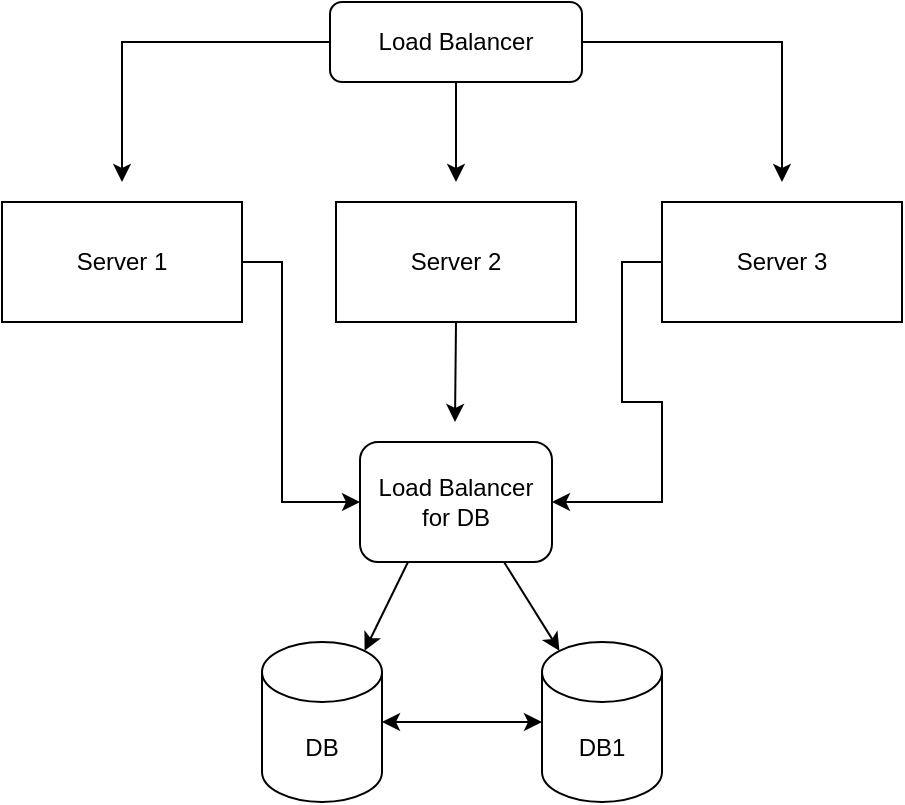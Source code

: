 <mxfile version="26.0.16">
  <diagram name="Lapa-1" id="4cbXtyufbywLNOLkwESv">
    <mxGraphModel dx="1042" dy="565" grid="1" gridSize="10" guides="1" tooltips="1" connect="1" arrows="1" fold="1" page="1" pageScale="1" pageWidth="827" pageHeight="1169" math="0" shadow="0">
      <root>
        <mxCell id="0" />
        <mxCell id="1" parent="0" />
        <mxCell id="Tgb9EYFx-50_nL6IMmmC-1" value="Load Balancer" style="rounded=1;whiteSpace=wrap;html=1;" vertex="1" parent="1">
          <mxGeometry x="354" y="40" width="126" height="40" as="geometry" />
        </mxCell>
        <mxCell id="Tgb9EYFx-50_nL6IMmmC-2" value="Server 1" style="rounded=0;whiteSpace=wrap;html=1;" vertex="1" parent="1">
          <mxGeometry x="190" y="140" width="120" height="60" as="geometry" />
        </mxCell>
        <mxCell id="Tgb9EYFx-50_nL6IMmmC-3" value="Server 2" style="rounded=0;whiteSpace=wrap;html=1;" vertex="1" parent="1">
          <mxGeometry x="357" y="140" width="120" height="60" as="geometry" />
        </mxCell>
        <mxCell id="Tgb9EYFx-50_nL6IMmmC-4" value="Server 3" style="rounded=0;whiteSpace=wrap;html=1;" vertex="1" parent="1">
          <mxGeometry x="520" y="140" width="120" height="60" as="geometry" />
        </mxCell>
        <mxCell id="Tgb9EYFx-50_nL6IMmmC-5" value="" style="endArrow=classic;html=1;rounded=0;exitX=0.5;exitY=1;exitDx=0;exitDy=0;" edge="1" parent="1" source="Tgb9EYFx-50_nL6IMmmC-1">
          <mxGeometry width="50" height="50" relative="1" as="geometry">
            <mxPoint x="390" y="320" as="sourcePoint" />
            <mxPoint x="417" y="130" as="targetPoint" />
          </mxGeometry>
        </mxCell>
        <mxCell id="Tgb9EYFx-50_nL6IMmmC-7" value="" style="endArrow=classic;html=1;rounded=0;exitX=0;exitY=0.5;exitDx=0;exitDy=0;" edge="1" parent="1" source="Tgb9EYFx-50_nL6IMmmC-1">
          <mxGeometry width="50" height="50" relative="1" as="geometry">
            <mxPoint x="250" y="100" as="sourcePoint" />
            <mxPoint x="250" y="130" as="targetPoint" />
            <Array as="points">
              <mxPoint x="250" y="60" />
            </Array>
          </mxGeometry>
        </mxCell>
        <mxCell id="Tgb9EYFx-50_nL6IMmmC-8" value="" style="endArrow=classic;html=1;rounded=0;exitX=1;exitY=0.5;exitDx=0;exitDy=0;" edge="1" parent="1" source="Tgb9EYFx-50_nL6IMmmC-1">
          <mxGeometry width="50" height="50" relative="1" as="geometry">
            <mxPoint x="564" y="60" as="sourcePoint" />
            <mxPoint x="580" y="130" as="targetPoint" />
            <Array as="points">
              <mxPoint x="580" y="60" />
            </Array>
          </mxGeometry>
        </mxCell>
        <mxCell id="Tgb9EYFx-50_nL6IMmmC-9" value="Load Balancer for DB" style="rounded=1;whiteSpace=wrap;html=1;" vertex="1" parent="1">
          <mxGeometry x="369" y="260" width="96" height="60" as="geometry" />
        </mxCell>
        <mxCell id="Tgb9EYFx-50_nL6IMmmC-10" value="" style="endArrow=classic;html=1;rounded=0;exitX=0.5;exitY=1;exitDx=0;exitDy=0;" edge="1" parent="1" source="Tgb9EYFx-50_nL6IMmmC-3">
          <mxGeometry width="50" height="50" relative="1" as="geometry">
            <mxPoint x="440" y="230" as="sourcePoint" />
            <mxPoint x="416.5" y="250" as="targetPoint" />
          </mxGeometry>
        </mxCell>
        <mxCell id="Tgb9EYFx-50_nL6IMmmC-11" value="" style="endArrow=classic;html=1;rounded=0;entryX=0;entryY=0.5;entryDx=0;entryDy=0;exitX=1;exitY=0.5;exitDx=0;exitDy=0;" edge="1" parent="1" source="Tgb9EYFx-50_nL6IMmmC-2" target="Tgb9EYFx-50_nL6IMmmC-9">
          <mxGeometry width="50" height="50" relative="1" as="geometry">
            <mxPoint x="330" y="170" as="sourcePoint" />
            <mxPoint x="330" y="290" as="targetPoint" />
            <Array as="points">
              <mxPoint x="330" y="170" />
              <mxPoint x="330" y="290" />
            </Array>
          </mxGeometry>
        </mxCell>
        <mxCell id="Tgb9EYFx-50_nL6IMmmC-12" value="" style="endArrow=classic;html=1;rounded=0;exitX=0;exitY=0.5;exitDx=0;exitDy=0;entryX=1;entryY=0.5;entryDx=0;entryDy=0;" edge="1" parent="1" source="Tgb9EYFx-50_nL6IMmmC-4" target="Tgb9EYFx-50_nL6IMmmC-9">
          <mxGeometry width="50" height="50" relative="1" as="geometry">
            <mxPoint x="500.5" y="170" as="sourcePoint" />
            <mxPoint x="500" y="300" as="targetPoint" />
            <Array as="points">
              <mxPoint x="500" y="170" />
              <mxPoint x="500" y="240" />
              <mxPoint x="520" y="240" />
              <mxPoint x="520" y="290" />
              <mxPoint x="500" y="290" />
            </Array>
          </mxGeometry>
        </mxCell>
        <mxCell id="Tgb9EYFx-50_nL6IMmmC-13" value="DB" style="shape=cylinder3;whiteSpace=wrap;html=1;boundedLbl=1;backgroundOutline=1;size=15;" vertex="1" parent="1">
          <mxGeometry x="320" y="360" width="60" height="80" as="geometry" />
        </mxCell>
        <mxCell id="Tgb9EYFx-50_nL6IMmmC-14" value="DB1" style="shape=cylinder3;whiteSpace=wrap;html=1;boundedLbl=1;backgroundOutline=1;size=15;" vertex="1" parent="1">
          <mxGeometry x="460" y="360" width="60" height="80" as="geometry" />
        </mxCell>
        <mxCell id="Tgb9EYFx-50_nL6IMmmC-15" value="" style="endArrow=classic;startArrow=classic;html=1;rounded=0;entryX=0;entryY=0.5;entryDx=0;entryDy=0;entryPerimeter=0;exitX=1;exitY=0.5;exitDx=0;exitDy=0;exitPerimeter=0;" edge="1" parent="1" source="Tgb9EYFx-50_nL6IMmmC-13" target="Tgb9EYFx-50_nL6IMmmC-14">
          <mxGeometry width="50" height="50" relative="1" as="geometry">
            <mxPoint x="380" y="410" as="sourcePoint" />
            <mxPoint x="430" y="360" as="targetPoint" />
          </mxGeometry>
        </mxCell>
        <mxCell id="Tgb9EYFx-50_nL6IMmmC-17" value="" style="endArrow=classic;html=1;rounded=0;entryX=0.855;entryY=0;entryDx=0;entryDy=4.35;entryPerimeter=0;exitX=0.25;exitY=1;exitDx=0;exitDy=0;" edge="1" parent="1" source="Tgb9EYFx-50_nL6IMmmC-9" target="Tgb9EYFx-50_nL6IMmmC-13">
          <mxGeometry width="50" height="50" relative="1" as="geometry">
            <mxPoint x="390" y="320" as="sourcePoint" />
            <mxPoint x="440" y="270" as="targetPoint" />
          </mxGeometry>
        </mxCell>
        <mxCell id="Tgb9EYFx-50_nL6IMmmC-18" value="" style="endArrow=classic;html=1;rounded=0;entryX=0.145;entryY=0;entryDx=0;entryDy=4.35;entryPerimeter=0;exitX=0.75;exitY=1;exitDx=0;exitDy=0;" edge="1" parent="1" source="Tgb9EYFx-50_nL6IMmmC-9" target="Tgb9EYFx-50_nL6IMmmC-14">
          <mxGeometry width="50" height="50" relative="1" as="geometry">
            <mxPoint x="420" y="320" as="sourcePoint" />
            <mxPoint x="381" y="374" as="targetPoint" />
          </mxGeometry>
        </mxCell>
      </root>
    </mxGraphModel>
  </diagram>
</mxfile>
